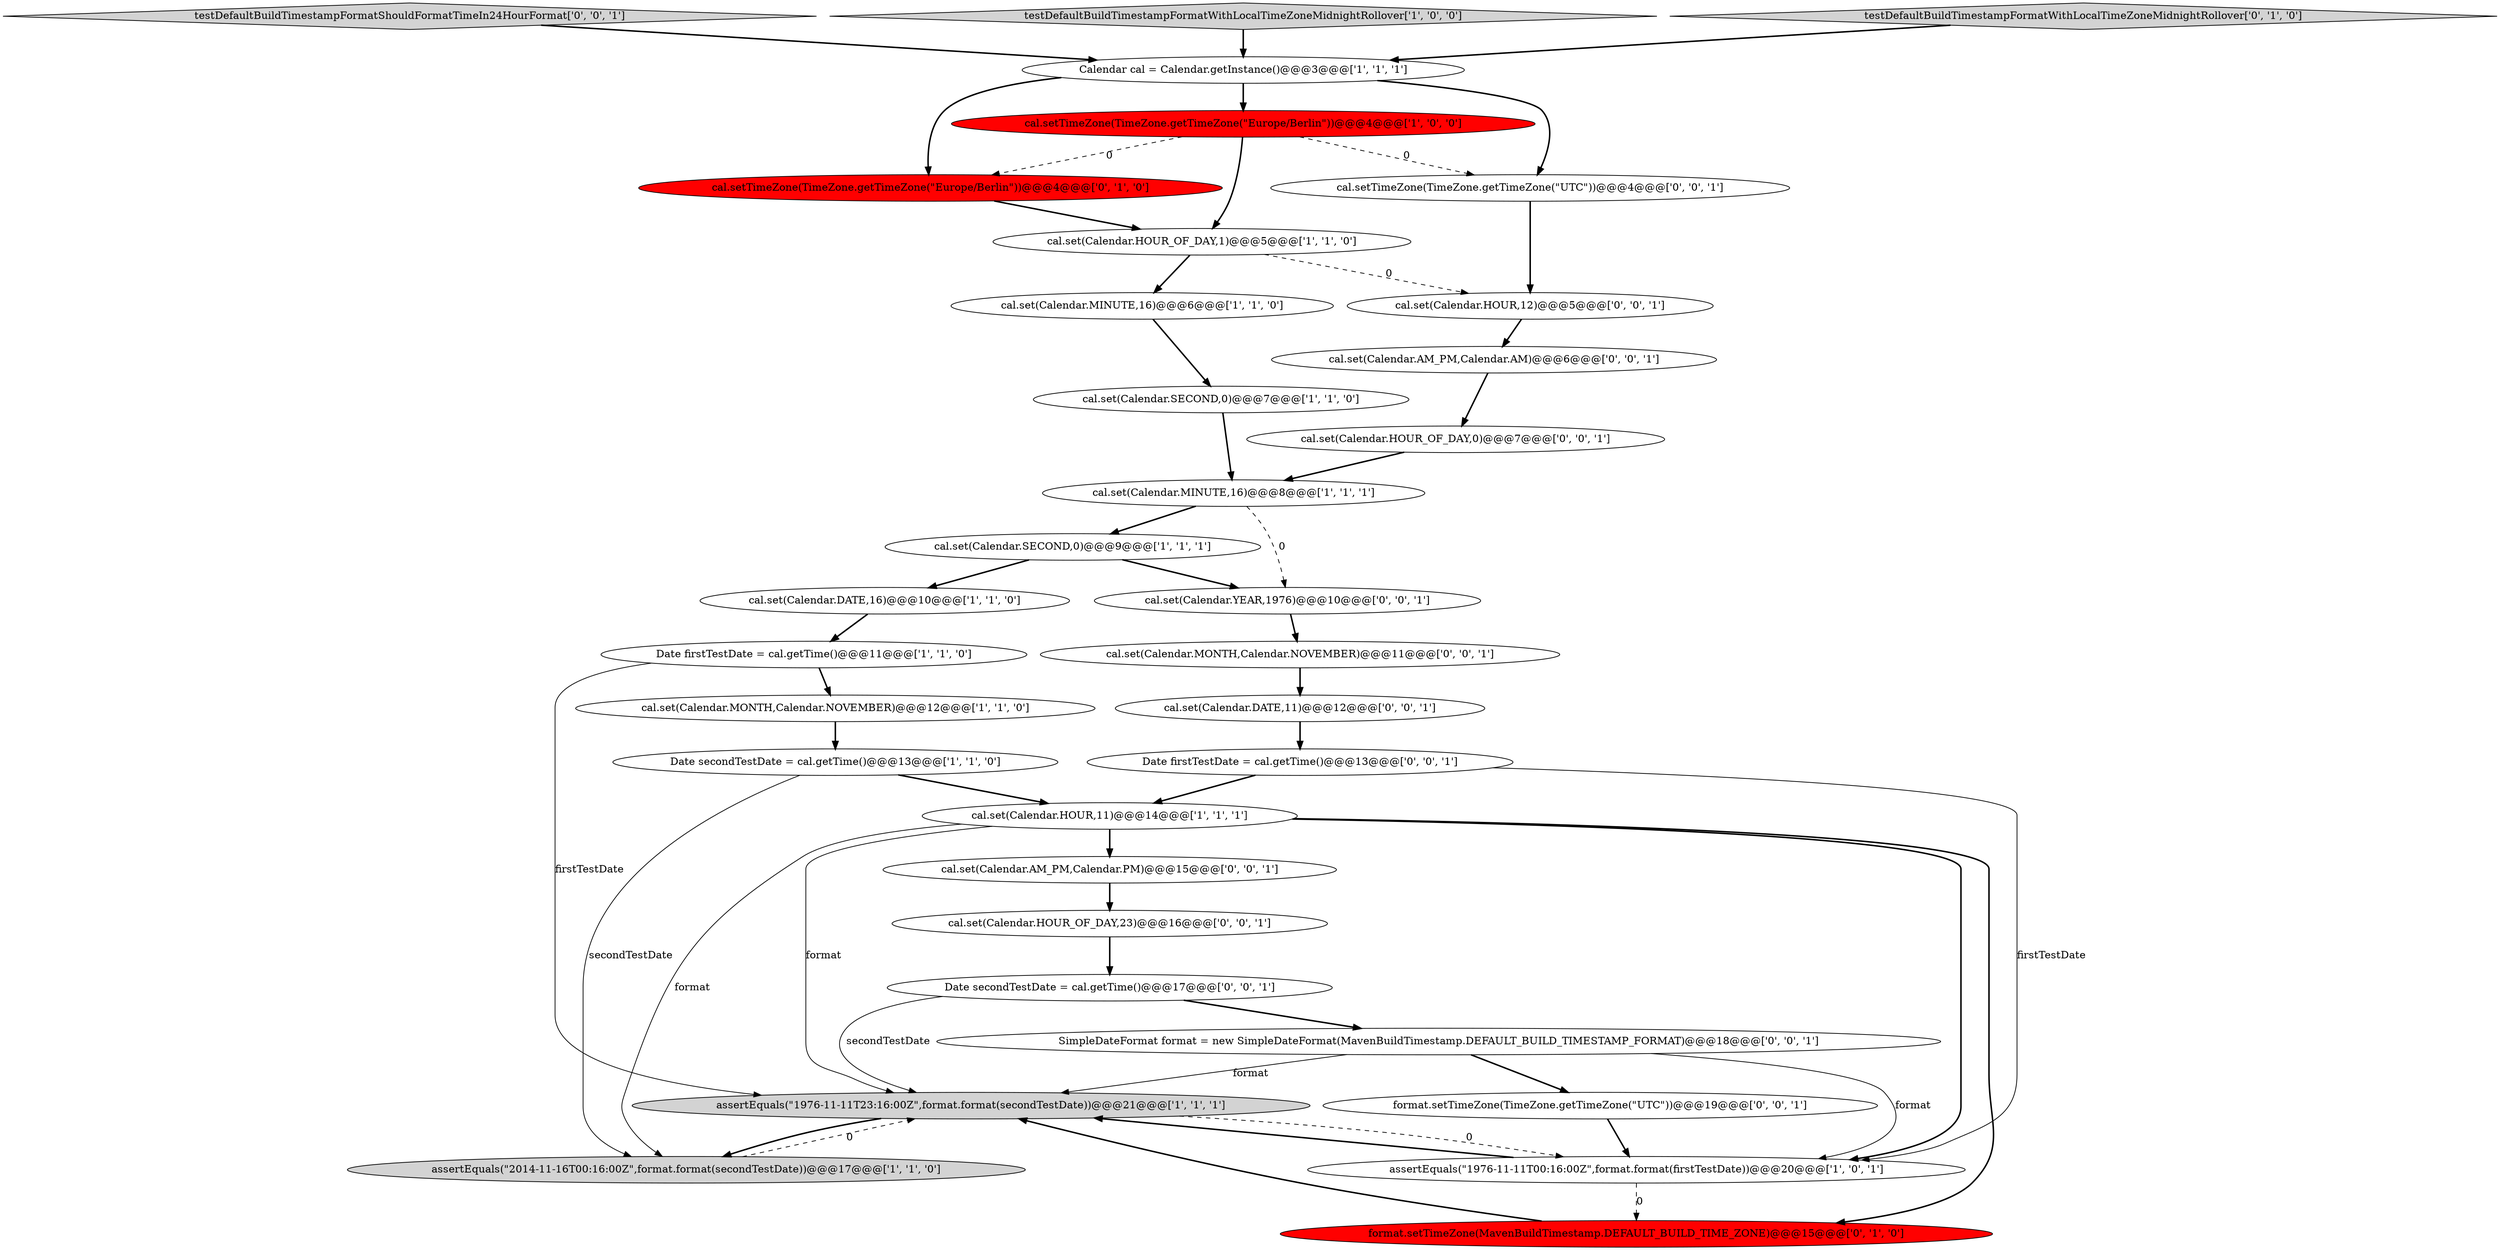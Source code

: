 digraph {
19 [style = filled, label = "cal.set(Calendar.MONTH,Calendar.NOVEMBER)@@@11@@@['0', '0', '1']", fillcolor = white, shape = ellipse image = "AAA0AAABBB3BBB"];
24 [style = filled, label = "SimpleDateFormat format = new SimpleDateFormat(MavenBuildTimestamp.DEFAULT_BUILD_TIMESTAMP_FORMAT)@@@18@@@['0', '0', '1']", fillcolor = white, shape = ellipse image = "AAA0AAABBB3BBB"];
29 [style = filled, label = "format.setTimeZone(TimeZone.getTimeZone(\"UTC\"))@@@19@@@['0', '0', '1']", fillcolor = white, shape = ellipse image = "AAA0AAABBB3BBB"];
4 [style = filled, label = "assertEquals(\"1976-11-11T23:16:00Z\",format.format(secondTestDate))@@@21@@@['1', '1', '1']", fillcolor = lightgray, shape = ellipse image = "AAA0AAABBB1BBB"];
10 [style = filled, label = "cal.set(Calendar.DATE,16)@@@10@@@['1', '1', '0']", fillcolor = white, shape = ellipse image = "AAA0AAABBB1BBB"];
17 [style = filled, label = "cal.setTimeZone(TimeZone.getTimeZone(\"Europe/Berlin\"))@@@4@@@['0', '1', '0']", fillcolor = red, shape = ellipse image = "AAA1AAABBB2BBB"];
27 [style = filled, label = "cal.set(Calendar.YEAR,1976)@@@10@@@['0', '0', '1']", fillcolor = white, shape = ellipse image = "AAA0AAABBB3BBB"];
0 [style = filled, label = "Date firstTestDate = cal.getTime()@@@11@@@['1', '1', '0']", fillcolor = white, shape = ellipse image = "AAA0AAABBB1BBB"];
5 [style = filled, label = "assertEquals(\"2014-11-16T00:16:00Z\",format.format(secondTestDate))@@@17@@@['1', '1', '0']", fillcolor = lightgray, shape = ellipse image = "AAA0AAABBB1BBB"];
22 [style = filled, label = "Date firstTestDate = cal.getTime()@@@13@@@['0', '0', '1']", fillcolor = white, shape = ellipse image = "AAA0AAABBB3BBB"];
14 [style = filled, label = "cal.set(Calendar.MINUTE,16)@@@6@@@['1', '1', '0']", fillcolor = white, shape = ellipse image = "AAA0AAABBB1BBB"];
32 [style = filled, label = "testDefaultBuildTimestampFormatShouldFormatTimeIn24HourFormat['0', '0', '1']", fillcolor = lightgray, shape = diamond image = "AAA0AAABBB3BBB"];
3 [style = filled, label = "cal.set(Calendar.HOUR_OF_DAY,1)@@@5@@@['1', '1', '0']", fillcolor = white, shape = ellipse image = "AAA0AAABBB1BBB"];
20 [style = filled, label = "Date secondTestDate = cal.getTime()@@@17@@@['0', '0', '1']", fillcolor = white, shape = ellipse image = "AAA0AAABBB3BBB"];
31 [style = filled, label = "cal.set(Calendar.AM_PM,Calendar.PM)@@@15@@@['0', '0', '1']", fillcolor = white, shape = ellipse image = "AAA0AAABBB3BBB"];
6 [style = filled, label = "testDefaultBuildTimestampFormatWithLocalTimeZoneMidnightRollover['1', '0', '0']", fillcolor = lightgray, shape = diamond image = "AAA0AAABBB1BBB"];
11 [style = filled, label = "cal.setTimeZone(TimeZone.getTimeZone(\"Europe/Berlin\"))@@@4@@@['1', '0', '0']", fillcolor = red, shape = ellipse image = "AAA1AAABBB1BBB"];
28 [style = filled, label = "cal.set(Calendar.AM_PM,Calendar.AM)@@@6@@@['0', '0', '1']", fillcolor = white, shape = ellipse image = "AAA0AAABBB3BBB"];
18 [style = filled, label = "format.setTimeZone(MavenBuildTimestamp.DEFAULT_BUILD_TIME_ZONE)@@@15@@@['0', '1', '0']", fillcolor = red, shape = ellipse image = "AAA1AAABBB2BBB"];
26 [style = filled, label = "cal.set(Calendar.HOUR_OF_DAY,23)@@@16@@@['0', '0', '1']", fillcolor = white, shape = ellipse image = "AAA0AAABBB3BBB"];
9 [style = filled, label = "cal.set(Calendar.MINUTE,16)@@@8@@@['1', '1', '1']", fillcolor = white, shape = ellipse image = "AAA0AAABBB1BBB"];
2 [style = filled, label = "cal.set(Calendar.SECOND,0)@@@9@@@['1', '1', '1']", fillcolor = white, shape = ellipse image = "AAA0AAABBB1BBB"];
8 [style = filled, label = "cal.set(Calendar.HOUR,11)@@@14@@@['1', '1', '1']", fillcolor = white, shape = ellipse image = "AAA0AAABBB1BBB"];
13 [style = filled, label = "cal.set(Calendar.SECOND,0)@@@7@@@['1', '1', '0']", fillcolor = white, shape = ellipse image = "AAA0AAABBB1BBB"];
16 [style = filled, label = "testDefaultBuildTimestampFormatWithLocalTimeZoneMidnightRollover['0', '1', '0']", fillcolor = lightgray, shape = diamond image = "AAA0AAABBB2BBB"];
25 [style = filled, label = "cal.set(Calendar.DATE,11)@@@12@@@['0', '0', '1']", fillcolor = white, shape = ellipse image = "AAA0AAABBB3BBB"];
1 [style = filled, label = "Calendar cal = Calendar.getInstance()@@@3@@@['1', '1', '1']", fillcolor = white, shape = ellipse image = "AAA0AAABBB1BBB"];
15 [style = filled, label = "assertEquals(\"1976-11-11T00:16:00Z\",format.format(firstTestDate))@@@20@@@['1', '0', '1']", fillcolor = white, shape = ellipse image = "AAA0AAABBB1BBB"];
21 [style = filled, label = "cal.set(Calendar.HOUR,12)@@@5@@@['0', '0', '1']", fillcolor = white, shape = ellipse image = "AAA0AAABBB3BBB"];
12 [style = filled, label = "Date secondTestDate = cal.getTime()@@@13@@@['1', '1', '0']", fillcolor = white, shape = ellipse image = "AAA0AAABBB1BBB"];
23 [style = filled, label = "cal.set(Calendar.HOUR_OF_DAY,0)@@@7@@@['0', '0', '1']", fillcolor = white, shape = ellipse image = "AAA0AAABBB3BBB"];
30 [style = filled, label = "cal.setTimeZone(TimeZone.getTimeZone(\"UTC\"))@@@4@@@['0', '0', '1']", fillcolor = white, shape = ellipse image = "AAA0AAABBB3BBB"];
7 [style = filled, label = "cal.set(Calendar.MONTH,Calendar.NOVEMBER)@@@12@@@['1', '1', '0']", fillcolor = white, shape = ellipse image = "AAA0AAABBB1BBB"];
29->15 [style = bold, label=""];
0->4 [style = solid, label="firstTestDate"];
8->15 [style = bold, label=""];
25->22 [style = bold, label=""];
8->31 [style = bold, label=""];
3->21 [style = dashed, label="0"];
9->2 [style = bold, label=""];
7->12 [style = bold, label=""];
8->18 [style = bold, label=""];
22->15 [style = solid, label="firstTestDate"];
3->14 [style = bold, label=""];
15->18 [style = dashed, label="0"];
24->4 [style = solid, label="format"];
9->27 [style = dashed, label="0"];
24->29 [style = bold, label=""];
11->17 [style = dashed, label="0"];
1->30 [style = bold, label=""];
2->10 [style = bold, label=""];
8->4 [style = solid, label="format"];
5->4 [style = dashed, label="0"];
19->25 [style = bold, label=""];
21->28 [style = bold, label=""];
1->17 [style = bold, label=""];
1->11 [style = bold, label=""];
0->7 [style = bold, label=""];
22->8 [style = bold, label=""];
6->1 [style = bold, label=""];
24->15 [style = solid, label="format"];
31->26 [style = bold, label=""];
30->21 [style = bold, label=""];
18->4 [style = bold, label=""];
16->1 [style = bold, label=""];
11->3 [style = bold, label=""];
28->23 [style = bold, label=""];
12->8 [style = bold, label=""];
4->15 [style = dashed, label="0"];
32->1 [style = bold, label=""];
10->0 [style = bold, label=""];
15->4 [style = bold, label=""];
17->3 [style = bold, label=""];
2->27 [style = bold, label=""];
27->19 [style = bold, label=""];
13->9 [style = bold, label=""];
8->5 [style = solid, label="format"];
14->13 [style = bold, label=""];
11->30 [style = dashed, label="0"];
20->24 [style = bold, label=""];
12->5 [style = solid, label="secondTestDate"];
23->9 [style = bold, label=""];
4->5 [style = bold, label=""];
20->4 [style = solid, label="secondTestDate"];
26->20 [style = bold, label=""];
}
